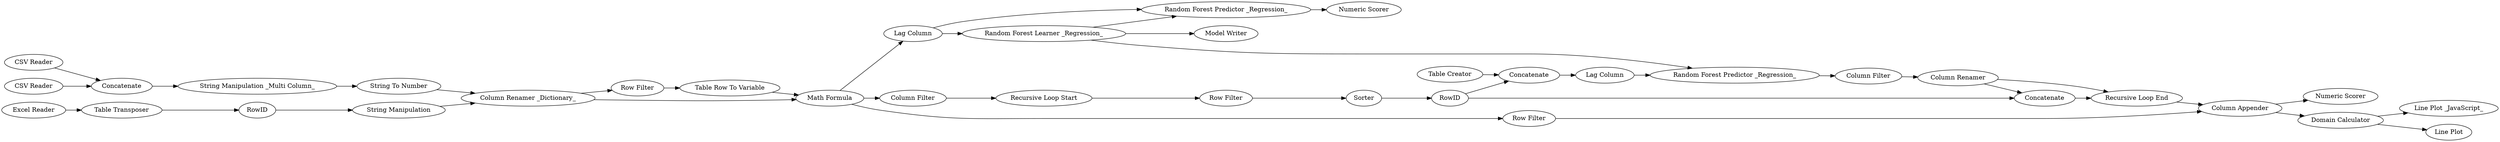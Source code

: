 digraph {
	1 [label="CSV Reader"]
	2 [label="Excel Reader"]
	3 [label="Column Renamer _Dictionary_"]
	4 [label="Table Transposer"]
	5 [label="String Manipulation"]
	6 [label=RowID]
	7 [label="String Manipulation _Multi Column_"]
	8 [label="String To Number"]
	9 [label="Lag Column"]
	10 [label="Random Forest Learner _Regression_"]
	11 [label="Random Forest Predictor _Regression_"]
	12 [label="Numeric Scorer"]
	13 [label="Recursive Loop Start"]
	14 [label="Column Filter"]
	18 [label="Row Filter"]
	19 [label="Table Row To Variable"]
	20 [label="Math Formula"]
	21 [label=Sorter]
	22 [label="Lag Column"]
	23 [label="Random Forest Predictor _Regression_"]
	24 [label="Recursive Loop End"]
	25 [label=Concatenate]
	26 [label="Column Renamer"]
	27 [label="Column Filter"]
	29 [label="Row Filter"]
	31 [label="Row Filter"]
	32 [label="Column Appender"]
	33 [label="Table Creator"]
	34 [label=Concatenate]
	35 [label=RowID]
	36 [label="Model Writer"]
	37 [label="CSV Reader"]
	38 [label=Concatenate]
	39 [label="Numeric Scorer"]
	40 [label="Line Plot _JavaScript_"]
	41 [label="Domain Calculator"]
	42 [label="Line Plot"]
	1 -> 38
	2 -> 4
	3 -> 18
	3 -> 20
	4 -> 6
	5 -> 3
	6 -> 5
	7 -> 8
	8 -> 3
	9 -> 11
	9 -> 10
	10 -> 11
	10 -> 23
	10 -> 36
	11 -> 12
	13 -> 29
	14 -> 13
	18 -> 19
	19 -> 20
	20 -> 31
	20 -> 14
	20 -> 9
	21 -> 35
	22 -> 23
	23 -> 27
	24 -> 32
	25 -> 24
	26 -> 24
	26 -> 25
	27 -> 26
	29 -> 21
	31 -> 32
	32 -> 39
	32 -> 41
	33 -> 34
	34 -> 22
	35 -> 34
	35 -> 25
	37 -> 38
	38 -> 7
	41 -> 40
	41 -> 42
	rankdir=LR
}
